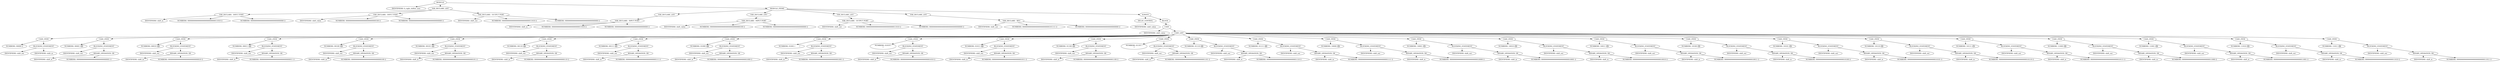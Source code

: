 digraph G {	
ranksep=.25;
	0 [label="MODULE"];
	1 [label="IDENTIFIERS: b_right_shifter_new"];
	0 -> 1;
	2 [label="VAR_DECLARE_LIST"];
	0 -> 2;
	3 [label="VAR_DECLARE:  INPUT PORT"];
	2 -> 3;
	4 [label="IDENTIFIERS: shift_in"];
	3 -> 4;
	5 [label="NUMBERS: 00000000000000000000000000011010 ()"];
	3 -> 5;
	6 [label="NUMBERS: 00000000000000000000000000000000 ()"];
	3 -> 6;
	7 [label="VAR_DECLARE:  INPUT PORT"];
	2 -> 7;
	8 [label="IDENTIFIERS: shift_value"];
	7 -> 8;
	9 [label="NUMBERS: 00000000000000000000000000000100 ()"];
	7 -> 9;
	10 [label="NUMBERS: 00000000000000000000000000000000 ()"];
	7 -> 10;
	11 [label="VAR_DECLARE:  OUTPUT PORT"];
	2 -> 11;
	12 [label="IDENTIFIERS: shift_out"];
	11 -> 12;
	13 [label="NUMBERS: 00000000000000000000000000011010 ()"];
	11 -> 13;
	14 [label="NUMBERS: 00000000000000000000000000000000 ()"];
	11 -> 14;
	15 [label="MODULE_ITEMS"];
	0 -> 15;
	16 [label="VAR_DECLARE_LIST"];
	15 -> 16;
	17 [label="VAR_DECLARE:  INPUT PORT"];
	16 -> 17;
	18 [label="IDENTIFIERS: shift_in"];
	17 -> 18;
	19 [label="NUMBERS: 00000000000000000000000000011010 ()"];
	17 -> 19;
	20 [label="NUMBERS: 00000000000000000000000000000000 ()"];
	17 -> 20;
	21 [label="VAR_DECLARE_LIST"];
	15 -> 21;
	22 [label="VAR_DECLARE:  INPUT PORT"];
	21 -> 22;
	23 [label="IDENTIFIERS: shift_value"];
	22 -> 23;
	24 [label="NUMBERS: 00000000000000000000000000000100 ()"];
	22 -> 24;
	25 [label="NUMBERS: 00000000000000000000000000000000 ()"];
	22 -> 25;
	26 [label="VAR_DECLARE_LIST"];
	15 -> 26;
	27 [label="VAR_DECLARE:  OUTPUT PORT"];
	26 -> 27;
	28 [label="IDENTIFIERS: shift_out"];
	27 -> 28;
	29 [label="NUMBERS: 00000000000000000000000000011010 ()"];
	27 -> 29;
	30 [label="NUMBERS: 00000000000000000000000000000000 ()"];
	27 -> 30;
	31 [label="VAR_DECLARE_LIST"];
	15 -> 31;
	32 [label="VAR_DECLARE:  REG"];
	31 -> 32;
	33 [label="IDENTIFIERS: shift_out"];
	32 -> 33;
	34 [label="NUMBERS: 00000000000000000000000000101111 ()"];
	32 -> 34;
	35 [label="NUMBERS: 00000000000000000000000000000000 ()"];
	32 -> 35;
	36 [label="ALWAYS"];
	15 -> 36;
	37 [label="DELAY_CONTROL"];
	36 -> 37;
	38 [label="IDENTIFIERS: shift_value"];
	37 -> 38;
	39 [label="BLOCK"];
	36 -> 39;
	40 [label="CASE"];
	39 -> 40;
	41 [label="IDENTIFIERS: shift_value"];
	40 -> 41;
	42 [label="CASE_LIST"];
	40 -> 42;
	43 [label="CASE_ITEM"];
	42 -> 43;
	44 [label="NUMBERS: 00000 ()"];
	43 -> 44;
	45 [label="BLOCKING_STATEMENT"];
	43 -> 45;
	46 [label="IDENTIFIERS: shift_out"];
	45 -> 46;
	47 [label="IDENTIFIERS: shift_in"];
	45 -> 47;
	48 [label="CASE_ITEM"];
	42 -> 48;
	49 [label="NUMBERS: 00001 ()"];
	48 -> 49;
	50 [label="BLOCKING_STATEMENT"];
	48 -> 50;
	51 [label="IDENTIFIERS: shift_out"];
	50 -> 51;
	52 [label="BINARY_OPERATION: SR"];
	50 -> 52;
	53 [label="IDENTIFIERS: shift_in"];
	52 -> 53;
	54 [label="NUMBERS: 00000000000000000000000000000001 ()"];
	52 -> 54;
	55 [label="CASE_ITEM"];
	42 -> 55;
	56 [label="NUMBERS: 00010 ()"];
	55 -> 56;
	57 [label="BLOCKING_STATEMENT"];
	55 -> 57;
	58 [label="IDENTIFIERS: shift_out"];
	57 -> 58;
	59 [label="BINARY_OPERATION: SR"];
	57 -> 59;
	60 [label="IDENTIFIERS: shift_in"];
	59 -> 60;
	61 [label="NUMBERS: 00000000000000000000000000000010 ()"];
	59 -> 61;
	62 [label="CASE_ITEM"];
	42 -> 62;
	63 [label="NUMBERS: 00011 ()"];
	62 -> 63;
	64 [label="BLOCKING_STATEMENT"];
	62 -> 64;
	65 [label="IDENTIFIERS: shift_out"];
	64 -> 65;
	66 [label="BINARY_OPERATION: SR"];
	64 -> 66;
	67 [label="IDENTIFIERS: shift_in"];
	66 -> 67;
	68 [label="NUMBERS: 00000000000000000000000000000011 ()"];
	66 -> 68;
	69 [label="CASE_ITEM"];
	42 -> 69;
	70 [label="NUMBERS: 00100 ()"];
	69 -> 70;
	71 [label="BLOCKING_STATEMENT"];
	69 -> 71;
	72 [label="IDENTIFIERS: shift_out"];
	71 -> 72;
	73 [label="BINARY_OPERATION: SR"];
	71 -> 73;
	74 [label="IDENTIFIERS: shift_in"];
	73 -> 74;
	75 [label="NUMBERS: 00000000000000000000000000000100 ()"];
	73 -> 75;
	76 [label="CASE_ITEM"];
	42 -> 76;
	77 [label="NUMBERS: 00101 ()"];
	76 -> 77;
	78 [label="BLOCKING_STATEMENT"];
	76 -> 78;
	79 [label="IDENTIFIERS: shift_out"];
	78 -> 79;
	80 [label="BINARY_OPERATION: SR"];
	78 -> 80;
	81 [label="IDENTIFIERS: shift_in"];
	80 -> 81;
	82 [label="NUMBERS: 00000000000000000000000000000101 ()"];
	80 -> 82;
	83 [label="CASE_ITEM"];
	42 -> 83;
	84 [label="NUMBERS: 00110 ()"];
	83 -> 84;
	85 [label="BLOCKING_STATEMENT"];
	83 -> 85;
	86 [label="IDENTIFIERS: shift_out"];
	85 -> 86;
	87 [label="BINARY_OPERATION: SR"];
	85 -> 87;
	88 [label="IDENTIFIERS: shift_in"];
	87 -> 88;
	89 [label="NUMBERS: 00000000000000000000000000000110 ()"];
	87 -> 89;
	90 [label="CASE_ITEM"];
	42 -> 90;
	91 [label="NUMBERS: 00111 ()"];
	90 -> 91;
	92 [label="BLOCKING_STATEMENT"];
	90 -> 92;
	93 [label="IDENTIFIERS: shift_out"];
	92 -> 93;
	94 [label="BINARY_OPERATION: SR"];
	92 -> 94;
	95 [label="IDENTIFIERS: shift_in"];
	94 -> 95;
	96 [label="NUMBERS: 00000000000000000000000000000111 ()"];
	94 -> 96;
	97 [label="CASE_ITEM"];
	42 -> 97;
	98 [label="NUMBERS: 01000 ()"];
	97 -> 98;
	99 [label="BLOCKING_STATEMENT"];
	97 -> 99;
	100 [label="IDENTIFIERS: shift_out"];
	99 -> 100;
	101 [label="BINARY_OPERATION: SR"];
	99 -> 101;
	102 [label="IDENTIFIERS: shift_in"];
	101 -> 102;
	103 [label="NUMBERS: 00000000000000000000000000001000 ()"];
	101 -> 103;
	104 [label="CASE_ITEM"];
	42 -> 104;
	105 [label="NUMBERS: 01001 (	)"];
	104 -> 105;
	106 [label="BLOCKING_STATEMENT"];
	104 -> 106;
	107 [label="IDENTIFIERS: shift_out"];
	106 -> 107;
	108 [label="BINARY_OPERATION: SR"];
	106 -> 108;
	109 [label="IDENTIFIERS: shift_in"];
	108 -> 109;
	110 [label="NUMBERS: 00000000000000000000000000001001 ()"];
	108 -> 110;
	111 [label="CASE_ITEM"];
	42 -> 111;
	112 [label="NUMBERS: 01010 (
)"];
	111 -> 112;
	113 [label="BLOCKING_STATEMENT"];
	111 -> 113;
	114 [label="IDENTIFIERS: shift_out"];
	113 -> 114;
	115 [label="BINARY_OPERATION: SR"];
	113 -> 115;
	116 [label="IDENTIFIERS: shift_in"];
	115 -> 116;
	117 [label="NUMBERS: 00000000000000000000000000001010 ()"];
	115 -> 117;
	118 [label="CASE_ITEM"];
	42 -> 118;
	119 [label="NUMBERS: 01011 ()"];
	118 -> 119;
	120 [label="BLOCKING_STATEMENT"];
	118 -> 120;
	121 [label="IDENTIFIERS: shift_out"];
	120 -> 121;
	122 [label="BINARY_OPERATION: SR"];
	120 -> 122;
	123 [label="IDENTIFIERS: shift_in"];
	122 -> 123;
	124 [label="NUMBERS: 00000000000000000000000000001011 ()"];
	122 -> 124;
	125 [label="CASE_ITEM"];
	42 -> 125;
	126 [label="NUMBERS: 01100 ()"];
	125 -> 126;
	127 [label="BLOCKING_STATEMENT"];
	125 -> 127;
	128 [label="IDENTIFIERS: shift_out"];
	127 -> 128;
	129 [label="BINARY_OPERATION: SR"];
	127 -> 129;
	130 [label="IDENTIFIERS: shift_in"];
	129 -> 130;
	131 [label="NUMBERS: 00000000000000000000000000001100 ()"];
	129 -> 131;
	132 [label="CASE_ITEM"];
	42 -> 132;
	133 [label="NUMBERS: 01101 ()"];
	132 -> 133;
	134 [label="BLOCKING_STATEMENT"];
	132 -> 134;
	135 [label="IDENTIFIERS: shift_out"];
	134 -> 135;
	136 [label="BINARY_OPERATION: SR"];
	134 -> 136;
	137 [label="IDENTIFIERS: shift_in"];
	136 -> 137;
	138 [label="NUMBERS: 00000000000000000000000000001101 ()"];
	136 -> 138;
	139 [label="CASE_ITEM"];
	42 -> 139;
	140 [label="NUMBERS: 01110 ()"];
	139 -> 140;
	141 [label="BLOCKING_STATEMENT"];
	139 -> 141;
	142 [label="IDENTIFIERS: shift_out"];
	141 -> 142;
	143 [label="BINARY_OPERATION: SR"];
	141 -> 143;
	144 [label="IDENTIFIERS: shift_in"];
	143 -> 144;
	145 [label="NUMBERS: 00000000000000000000000000001110 ()"];
	143 -> 145;
	146 [label="CASE_ITEM"];
	42 -> 146;
	147 [label="NUMBERS: 01111 ()"];
	146 -> 147;
	148 [label="BLOCKING_STATEMENT"];
	146 -> 148;
	149 [label="IDENTIFIERS: shift_out"];
	148 -> 149;
	150 [label="BINARY_OPERATION: SR"];
	148 -> 150;
	151 [label="IDENTIFIERS: shift_in"];
	150 -> 151;
	152 [label="NUMBERS: 00000000000000000000000000001111 ()"];
	150 -> 152;
	153 [label="CASE_ITEM"];
	42 -> 153;
	154 [label="NUMBERS: 10000 ()"];
	153 -> 154;
	155 [label="BLOCKING_STATEMENT"];
	153 -> 155;
	156 [label="IDENTIFIERS: shift_out"];
	155 -> 156;
	157 [label="BINARY_OPERATION: SR"];
	155 -> 157;
	158 [label="IDENTIFIERS: shift_in"];
	157 -> 158;
	159 [label="NUMBERS: 00000000000000000000000000010000 ()"];
	157 -> 159;
	160 [label="CASE_ITEM"];
	42 -> 160;
	161 [label="NUMBERS: 10001 ()"];
	160 -> 161;
	162 [label="BLOCKING_STATEMENT"];
	160 -> 162;
	163 [label="IDENTIFIERS: shift_out"];
	162 -> 163;
	164 [label="BINARY_OPERATION: SR"];
	162 -> 164;
	165 [label="IDENTIFIERS: shift_in"];
	164 -> 165;
	166 [label="NUMBERS: 00000000000000000000000000010001 ()"];
	164 -> 166;
	167 [label="CASE_ITEM"];
	42 -> 167;
	168 [label="NUMBERS: 10010 ()"];
	167 -> 168;
	169 [label="BLOCKING_STATEMENT"];
	167 -> 169;
	170 [label="IDENTIFIERS: shift_out"];
	169 -> 170;
	171 [label="BINARY_OPERATION: SR"];
	169 -> 171;
	172 [label="IDENTIFIERS: shift_in"];
	171 -> 172;
	173 [label="NUMBERS: 00000000000000000000000000010010 ()"];
	171 -> 173;
	174 [label="CASE_ITEM"];
	42 -> 174;
	175 [label="NUMBERS: 10011 ()"];
	174 -> 175;
	176 [label="BLOCKING_STATEMENT"];
	174 -> 176;
	177 [label="IDENTIFIERS: shift_out"];
	176 -> 177;
	178 [label="BINARY_OPERATION: SR"];
	176 -> 178;
	179 [label="IDENTIFIERS: shift_in"];
	178 -> 179;
	180 [label="NUMBERS: 00000000000000000000000000010011 ()"];
	178 -> 180;
	181 [label="CASE_ITEM"];
	42 -> 181;
	182 [label="NUMBERS: 10100 ()"];
	181 -> 182;
	183 [label="BLOCKING_STATEMENT"];
	181 -> 183;
	184 [label="IDENTIFIERS: shift_out"];
	183 -> 184;
	185 [label="BINARY_OPERATION: SR"];
	183 -> 185;
	186 [label="IDENTIFIERS: shift_in"];
	185 -> 186;
	187 [label="NUMBERS: 00000000000000000000000000010100 ()"];
	185 -> 187;
	188 [label="CASE_ITEM"];
	42 -> 188;
	189 [label="NUMBERS: 10101 ()"];
	188 -> 189;
	190 [label="BLOCKING_STATEMENT"];
	188 -> 190;
	191 [label="IDENTIFIERS: shift_out"];
	190 -> 191;
	192 [label="BINARY_OPERATION: SR"];
	190 -> 192;
	193 [label="IDENTIFIERS: shift_in"];
	192 -> 193;
	194 [label="NUMBERS: 00000000000000000000000000010101 ()"];
	192 -> 194;
	195 [label="CASE_ITEM"];
	42 -> 195;
	196 [label="NUMBERS: 10110 ()"];
	195 -> 196;
	197 [label="BLOCKING_STATEMENT"];
	195 -> 197;
	198 [label="IDENTIFIERS: shift_out"];
	197 -> 198;
	199 [label="BINARY_OPERATION: SR"];
	197 -> 199;
	200 [label="IDENTIFIERS: shift_in"];
	199 -> 200;
	201 [label="NUMBERS: 00000000000000000000000000010110 ()"];
	199 -> 201;
	202 [label="CASE_ITEM"];
	42 -> 202;
	203 [label="NUMBERS: 10111 ()"];
	202 -> 203;
	204 [label="BLOCKING_STATEMENT"];
	202 -> 204;
	205 [label="IDENTIFIERS: shift_out"];
	204 -> 205;
	206 [label="BINARY_OPERATION: SR"];
	204 -> 206;
	207 [label="IDENTIFIERS: shift_in"];
	206 -> 207;
	208 [label="NUMBERS: 00000000000000000000000000010111 ()"];
	206 -> 208;
	209 [label="CASE_ITEM"];
	42 -> 209;
	210 [label="NUMBERS: 11000 ()"];
	209 -> 210;
	211 [label="BLOCKING_STATEMENT"];
	209 -> 211;
	212 [label="IDENTIFIERS: shift_out"];
	211 -> 212;
	213 [label="BINARY_OPERATION: SR"];
	211 -> 213;
	214 [label="IDENTIFIERS: shift_in"];
	213 -> 214;
	215 [label="NUMBERS: 00000000000000000000000000011000 ()"];
	213 -> 215;
	216 [label="CASE_ITEM"];
	42 -> 216;
	217 [label="NUMBERS: 11001 ()"];
	216 -> 217;
	218 [label="BLOCKING_STATEMENT"];
	216 -> 218;
	219 [label="IDENTIFIERS: shift_out"];
	218 -> 219;
	220 [label="BINARY_OPERATION: SR"];
	218 -> 220;
	221 [label="IDENTIFIERS: shift_in"];
	220 -> 221;
	222 [label="NUMBERS: 00000000000000000000000000011001 ()"];
	220 -> 222;
	223 [label="CASE_ITEM"];
	42 -> 223;
	224 [label="NUMBERS: 11010 ()"];
	223 -> 224;
	225 [label="BLOCKING_STATEMENT"];
	223 -> 225;
	226 [label="IDENTIFIERS: shift_out"];
	225 -> 226;
	227 [label="BINARY_OPERATION: SR"];
	225 -> 227;
	228 [label="IDENTIFIERS: shift_in"];
	227 -> 228;
	229 [label="NUMBERS: 00000000000000000000000000011010 ()"];
	227 -> 229;
	230 [label="CASE_ITEM"];
	42 -> 230;
	231 [label="NUMBERS: 11011 ()"];
	230 -> 231;
	232 [label="BLOCKING_STATEMENT"];
	230 -> 232;
	233 [label="IDENTIFIERS: shift_out"];
	232 -> 233;
	234 [label="BINARY_OPERATION: SR"];
	232 -> 234;
	235 [label="IDENTIFIERS: shift_in"];
	234 -> 235;
	236 [label="NUMBERS: 00000000000000000000000000011011 ()"];
	234 -> 236;
}
